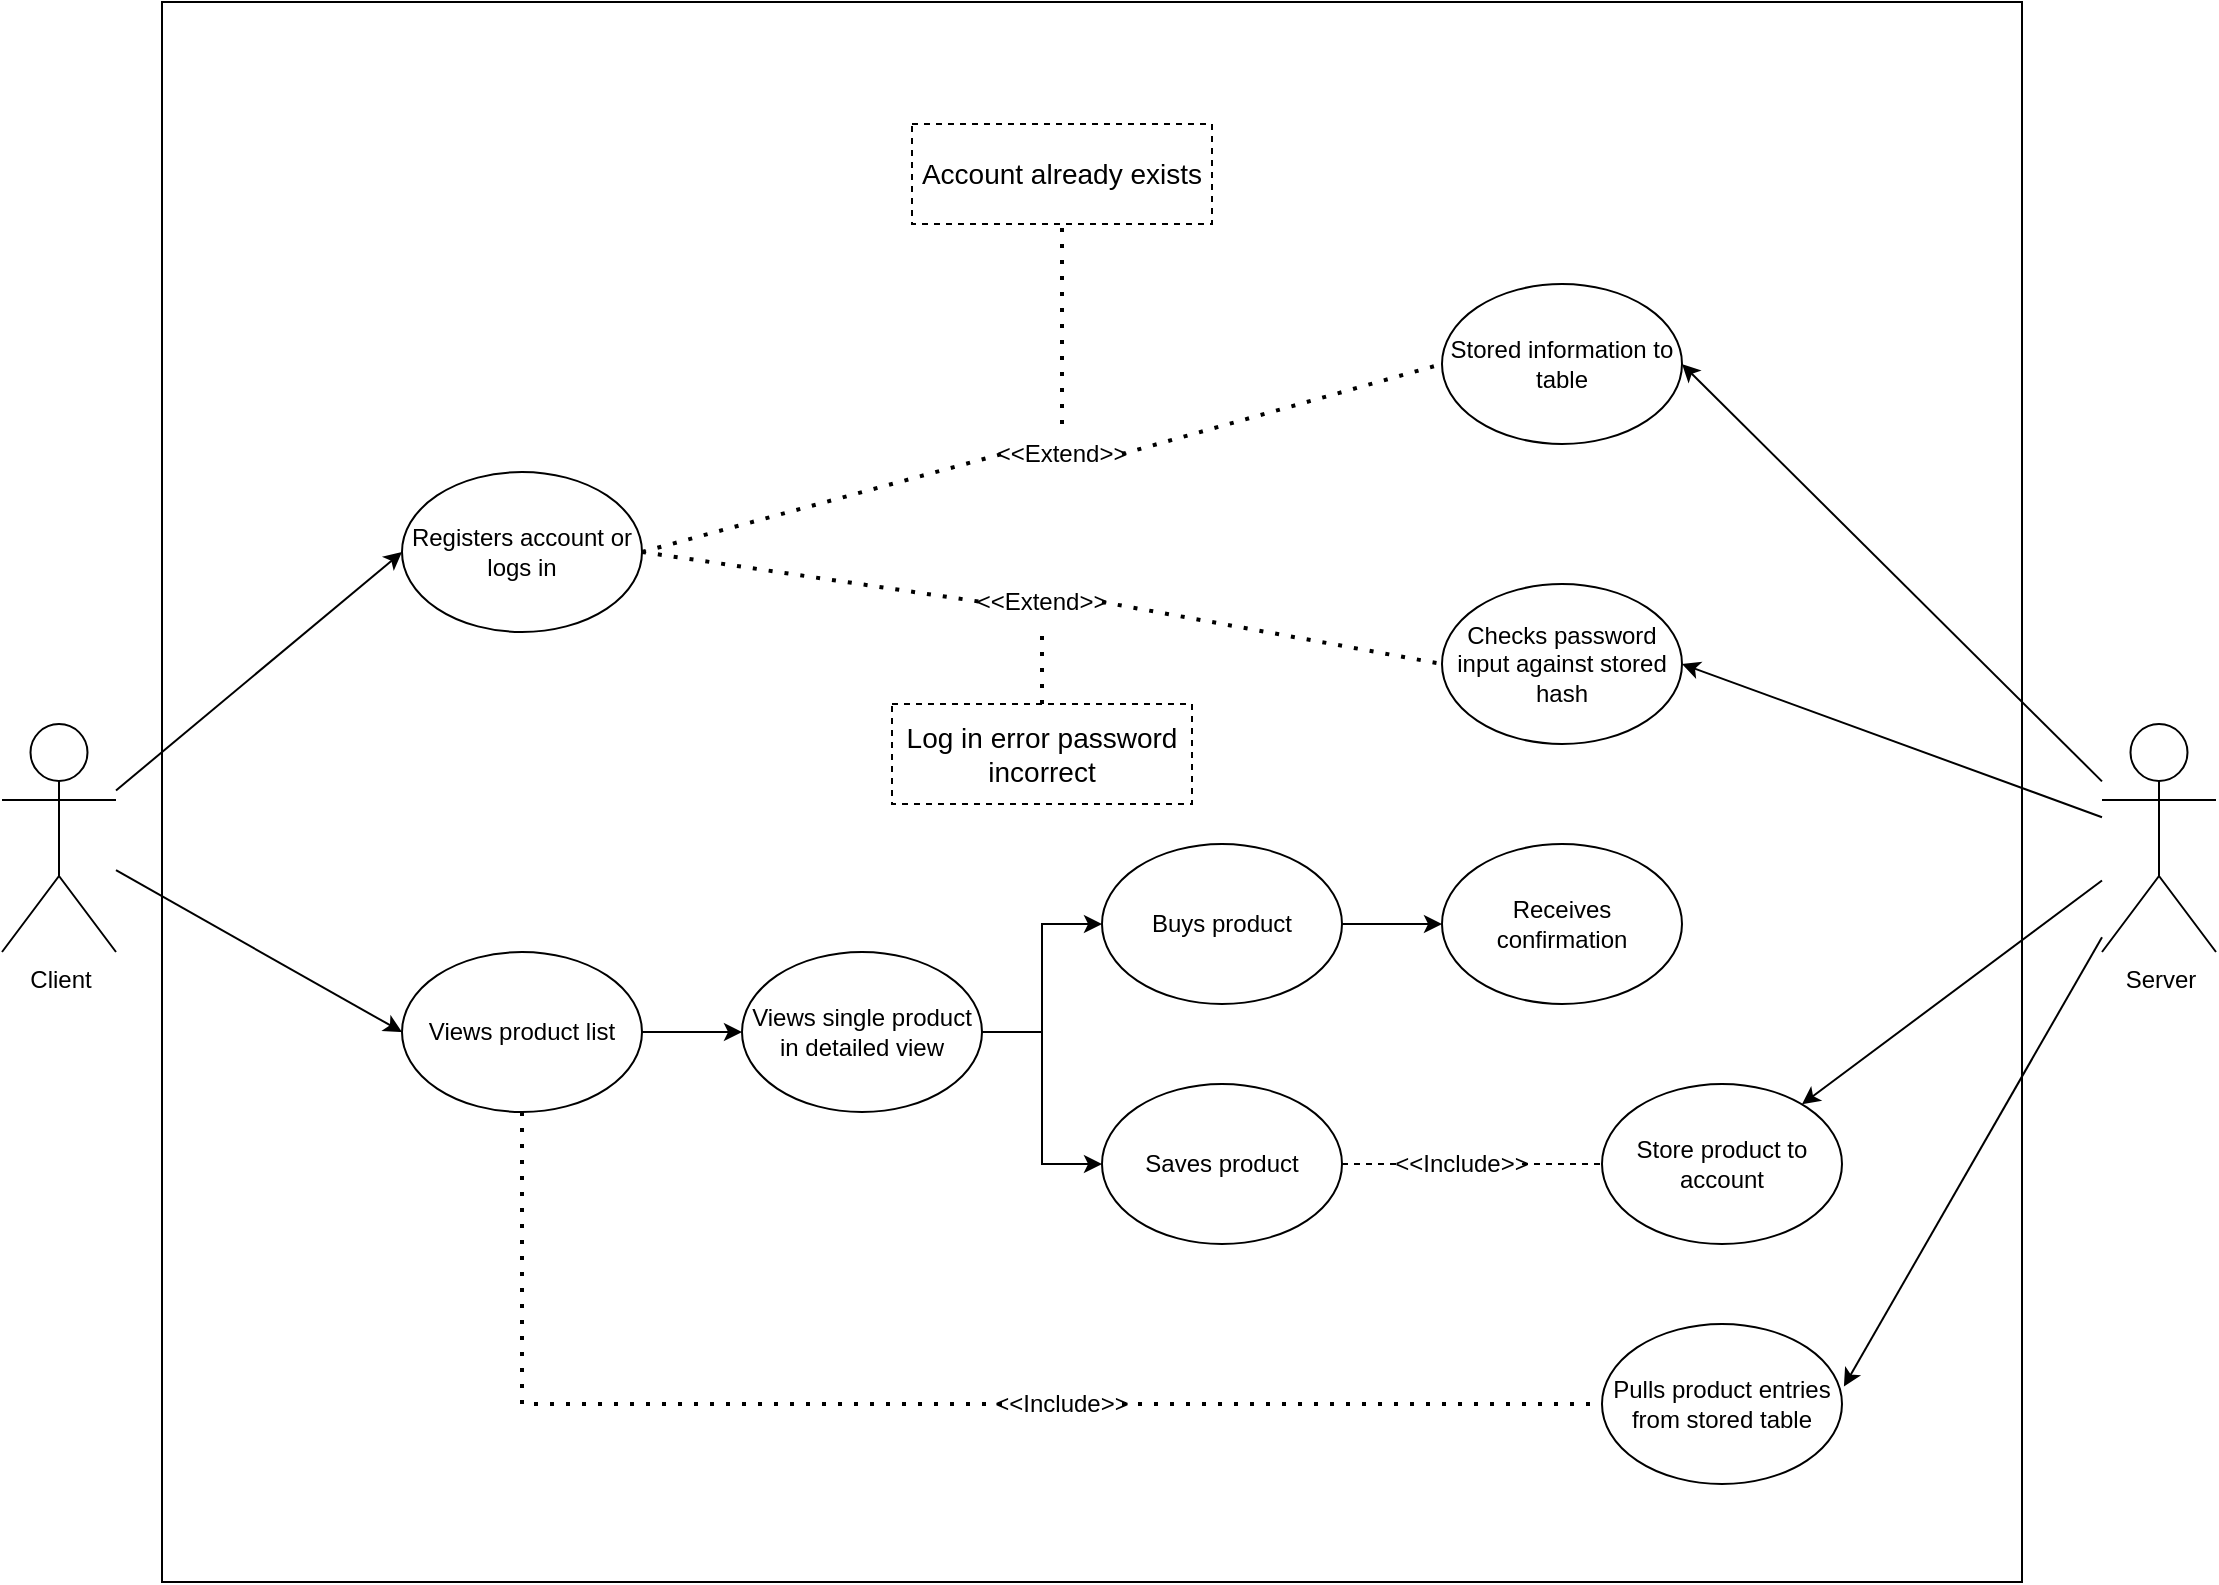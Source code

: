 <mxfile version="20.2.3" type="device"><diagram id="P2Qei2mUDNrxS676Gg84" name="Page-1"><mxGraphModel dx="1598" dy="861" grid="1" gridSize="10" guides="1" tooltips="1" connect="1" arrows="1" fold="1" page="1" pageScale="1" pageWidth="1169" pageHeight="827" math="0" shadow="0"><root><mxCell id="0"/><mxCell id="1" parent="0"/><mxCell id="8libgiJ2uz0hlNOaXOMh-5" value="" style="rounded=0;whiteSpace=wrap;html=1;fillColor=none;shadow=0;" vertex="1" parent="1"><mxGeometry x="120" y="19" width="930" height="790" as="geometry"/></mxCell><mxCell id="8libgiJ2uz0hlNOaXOMh-2" value="Client" style="shape=umlActor;verticalLabelPosition=bottom;verticalAlign=top;html=1;outlineConnect=0;" vertex="1" parent="1"><mxGeometry x="40" y="380" width="57" height="114" as="geometry"/></mxCell><mxCell id="8libgiJ2uz0hlNOaXOMh-9" value="Registers account or logs in" style="ellipse;whiteSpace=wrap;html=1;" vertex="1" parent="1"><mxGeometry x="240" y="254" width="120" height="80" as="geometry"/></mxCell><mxCell id="8libgiJ2uz0hlNOaXOMh-15" style="edgeStyle=orthogonalEdgeStyle;rounded=0;orthogonalLoop=1;jettySize=auto;html=1;entryX=0;entryY=0.5;entryDx=0;entryDy=0;" edge="1" parent="1" source="8libgiJ2uz0hlNOaXOMh-11" target="8libgiJ2uz0hlNOaXOMh-14"><mxGeometry relative="1" as="geometry"/></mxCell><mxCell id="8libgiJ2uz0hlNOaXOMh-11" value="Views product list" style="ellipse;whiteSpace=wrap;html=1;fillColor=none;" vertex="1" parent="1"><mxGeometry x="240" y="494" width="120" height="80" as="geometry"/></mxCell><mxCell id="8libgiJ2uz0hlNOaXOMh-17" style="edgeStyle=orthogonalEdgeStyle;rounded=0;orthogonalLoop=1;jettySize=auto;html=1;" edge="1" parent="1" source="8libgiJ2uz0hlNOaXOMh-14" target="8libgiJ2uz0hlNOaXOMh-16"><mxGeometry relative="1" as="geometry"/></mxCell><mxCell id="8libgiJ2uz0hlNOaXOMh-20" style="edgeStyle=orthogonalEdgeStyle;rounded=0;orthogonalLoop=1;jettySize=auto;html=1;entryX=0;entryY=0.5;entryDx=0;entryDy=0;" edge="1" parent="1" source="8libgiJ2uz0hlNOaXOMh-14" target="8libgiJ2uz0hlNOaXOMh-18"><mxGeometry relative="1" as="geometry"/></mxCell><mxCell id="8libgiJ2uz0hlNOaXOMh-14" value="Views single product in detailed view" style="ellipse;whiteSpace=wrap;html=1;fillColor=none;" vertex="1" parent="1"><mxGeometry x="410" y="494" width="120" height="80" as="geometry"/></mxCell><mxCell id="8libgiJ2uz0hlNOaXOMh-30" style="edgeStyle=orthogonalEdgeStyle;rounded=0;orthogonalLoop=1;jettySize=auto;html=1;" edge="1" parent="1" source="8libgiJ2uz0hlNOaXOMh-16" target="8libgiJ2uz0hlNOaXOMh-29"><mxGeometry relative="1" as="geometry"/></mxCell><mxCell id="8libgiJ2uz0hlNOaXOMh-16" value="Buys product" style="ellipse;whiteSpace=wrap;html=1;fillColor=none;" vertex="1" parent="1"><mxGeometry x="590" y="440" width="120" height="80" as="geometry"/></mxCell><mxCell id="8libgiJ2uz0hlNOaXOMh-18" value="Saves product" style="ellipse;whiteSpace=wrap;html=1;fillColor=none;" vertex="1" parent="1"><mxGeometry x="590" y="560" width="120" height="80" as="geometry"/></mxCell><mxCell id="8libgiJ2uz0hlNOaXOMh-19" value="Server" style="shape=umlActor;verticalLabelPosition=bottom;verticalAlign=top;html=1;outlineConnect=0;" vertex="1" parent="1"><mxGeometry x="1090" y="380" width="57" height="114" as="geometry"/></mxCell><mxCell id="8libgiJ2uz0hlNOaXOMh-22" value="Store product to account" style="ellipse;whiteSpace=wrap;html=1;fillColor=none;" vertex="1" parent="1"><mxGeometry x="840" y="560" width="120" height="80" as="geometry"/></mxCell><mxCell id="8libgiJ2uz0hlNOaXOMh-25" value="" style="endArrow=none;dashed=1;html=1;rounded=0;exitX=1;exitY=0.5;exitDx=0;exitDy=0;entryX=0;entryY=0.5;entryDx=0;entryDy=0;startArrow=none;" edge="1" parent="1" source="8libgiJ2uz0hlNOaXOMh-26" target="8libgiJ2uz0hlNOaXOMh-22"><mxGeometry width="50" height="50" relative="1" as="geometry"><mxPoint x="830" y="660" as="sourcePoint"/><mxPoint x="880" y="610" as="targetPoint"/></mxGeometry></mxCell><mxCell id="8libgiJ2uz0hlNOaXOMh-26" value="&amp;lt;&amp;lt;Include&amp;gt;&amp;gt;" style="text;html=1;strokeColor=none;fillColor=none;align=center;verticalAlign=middle;whiteSpace=wrap;rounded=0;" vertex="1" parent="1"><mxGeometry x="740" y="585" width="60" height="30" as="geometry"/></mxCell><mxCell id="8libgiJ2uz0hlNOaXOMh-27" value="" style="endArrow=none;dashed=1;html=1;rounded=0;exitX=1;exitY=0.5;exitDx=0;exitDy=0;entryX=0;entryY=0.5;entryDx=0;entryDy=0;" edge="1" parent="1" source="8libgiJ2uz0hlNOaXOMh-18" target="8libgiJ2uz0hlNOaXOMh-26"><mxGeometry width="50" height="50" relative="1" as="geometry"><mxPoint x="710" y="600" as="sourcePoint"/><mxPoint x="820" y="600" as="targetPoint"/></mxGeometry></mxCell><mxCell id="8libgiJ2uz0hlNOaXOMh-29" value="Receives confirmation" style="ellipse;whiteSpace=wrap;html=1;fillColor=none;" vertex="1" parent="1"><mxGeometry x="760" y="440" width="120" height="80" as="geometry"/></mxCell><mxCell id="8libgiJ2uz0hlNOaXOMh-32" value="Stored information to table" style="ellipse;whiteSpace=wrap;html=1;fillColor=none;" vertex="1" parent="1"><mxGeometry x="760" y="160" width="120" height="80" as="geometry"/></mxCell><mxCell id="8libgiJ2uz0hlNOaXOMh-33" value="Checks password input against stored hash" style="ellipse;whiteSpace=wrap;html=1;fillColor=none;" vertex="1" parent="1"><mxGeometry x="760" y="310" width="120" height="80" as="geometry"/></mxCell><mxCell id="8libgiJ2uz0hlNOaXOMh-34" value="" style="endArrow=none;dashed=1;html=1;dashPattern=1 3;strokeWidth=2;rounded=0;exitX=1;exitY=0.5;exitDx=0;exitDy=0;entryX=0;entryY=0.5;entryDx=0;entryDy=0;startArrow=none;" edge="1" parent="1" source="8libgiJ2uz0hlNOaXOMh-37" target="8libgiJ2uz0hlNOaXOMh-33"><mxGeometry width="50" height="50" relative="1" as="geometry"><mxPoint x="370" y="380" as="sourcePoint"/><mxPoint x="420" y="330" as="targetPoint"/></mxGeometry></mxCell><mxCell id="8libgiJ2uz0hlNOaXOMh-35" value="" style="endArrow=none;dashed=1;html=1;dashPattern=1 3;strokeWidth=2;rounded=0;exitX=1;exitY=0.5;exitDx=0;exitDy=0;entryX=0;entryY=0.5;entryDx=0;entryDy=0;startArrow=none;" edge="1" parent="1" source="8libgiJ2uz0hlNOaXOMh-54" target="8libgiJ2uz0hlNOaXOMh-32"><mxGeometry width="50" height="50" relative="1" as="geometry"><mxPoint x="370.0" y="304" as="sourcePoint"/><mxPoint x="770" y="360" as="targetPoint"/><Array as="points"/></mxGeometry></mxCell><mxCell id="8libgiJ2uz0hlNOaXOMh-37" value="&amp;lt;&amp;lt;Extend&amp;gt;&amp;gt;" style="text;html=1;strokeColor=none;fillColor=none;align=center;verticalAlign=middle;whiteSpace=wrap;rounded=0;" vertex="1" parent="1"><mxGeometry x="530" y="304" width="60" height="30" as="geometry"/></mxCell><mxCell id="8libgiJ2uz0hlNOaXOMh-38" value="" style="endArrow=none;dashed=1;html=1;dashPattern=1 3;strokeWidth=2;rounded=0;exitX=1;exitY=0.5;exitDx=0;exitDy=0;entryX=0;entryY=0.5;entryDx=0;entryDy=0;" edge="1" parent="1" source="8libgiJ2uz0hlNOaXOMh-9" target="8libgiJ2uz0hlNOaXOMh-37"><mxGeometry width="50" height="50" relative="1" as="geometry"><mxPoint x="360.0" y="294" as="sourcePoint"/><mxPoint x="760" y="350" as="targetPoint"/></mxGeometry></mxCell><mxCell id="8libgiJ2uz0hlNOaXOMh-40" value="" style="endArrow=none;dashed=1;html=1;dashPattern=1 3;strokeWidth=2;rounded=0;entryX=0.5;entryY=1;entryDx=0;entryDy=0;exitX=0.5;exitY=0;exitDx=0;exitDy=0;" edge="1" parent="1" source="8libgiJ2uz0hlNOaXOMh-41" target="8libgiJ2uz0hlNOaXOMh-37"><mxGeometry width="50" height="50" relative="1" as="geometry"><mxPoint x="500" y="400" as="sourcePoint"/><mxPoint x="550" y="350" as="targetPoint"/></mxGeometry></mxCell><mxCell id="8libgiJ2uz0hlNOaXOMh-41" value="&lt;span style=&quot;font-size: 14px;&quot;&gt;Log in error password incorrect&lt;/span&gt;" style="rounded=0;whiteSpace=wrap;html=1;fillColor=none;border 1px dotted black;dashed=1;" vertex="1" parent="1"><mxGeometry x="485" y="370" width="150" height="50" as="geometry"/></mxCell><mxCell id="8libgiJ2uz0hlNOaXOMh-42" value="Pulls product entries from stored table" style="ellipse;whiteSpace=wrap;html=1;fillColor=none;" vertex="1" parent="1"><mxGeometry x="840" y="680" width="120" height="80" as="geometry"/></mxCell><mxCell id="8libgiJ2uz0hlNOaXOMh-48" value="" style="endArrow=none;dashed=1;html=1;dashPattern=1 3;strokeWidth=2;rounded=0;entryX=0.5;entryY=1;entryDx=0;entryDy=0;exitX=0;exitY=0.5;exitDx=0;exitDy=0;startArrow=none;" edge="1" parent="1" source="8libgiJ2uz0hlNOaXOMh-49" target="8libgiJ2uz0hlNOaXOMh-11"><mxGeometry width="50" height="50" relative="1" as="geometry"><mxPoint x="390" y="760" as="sourcePoint"/><mxPoint x="440" y="710" as="targetPoint"/><Array as="points"><mxPoint x="300" y="720"/></Array></mxGeometry></mxCell><mxCell id="8libgiJ2uz0hlNOaXOMh-49" value="&amp;lt;&amp;lt;Include&amp;gt;&amp;gt;" style="text;html=1;strokeColor=none;fillColor=none;align=center;verticalAlign=middle;whiteSpace=wrap;rounded=0;" vertex="1" parent="1"><mxGeometry x="540" y="705" width="60" height="30" as="geometry"/></mxCell><mxCell id="8libgiJ2uz0hlNOaXOMh-52" value="" style="endArrow=none;dashed=1;html=1;dashPattern=1 3;strokeWidth=2;rounded=0;entryX=0;entryY=0.5;entryDx=0;entryDy=0;exitX=1;exitY=0.5;exitDx=0;exitDy=0;" edge="1" parent="1" source="8libgiJ2uz0hlNOaXOMh-49" target="8libgiJ2uz0hlNOaXOMh-42"><mxGeometry width="50" height="50" relative="1" as="geometry"><mxPoint x="530" y="750" as="sourcePoint"/><mxPoint x="580" y="700" as="targetPoint"/></mxGeometry></mxCell><mxCell id="8libgiJ2uz0hlNOaXOMh-54" value="&amp;lt;&amp;lt;Extend&amp;gt;&amp;gt;" style="text;html=1;strokeColor=none;fillColor=none;align=center;verticalAlign=middle;whiteSpace=wrap;rounded=0;" vertex="1" parent="1"><mxGeometry x="540" y="230" width="60" height="30" as="geometry"/></mxCell><mxCell id="8libgiJ2uz0hlNOaXOMh-55" value="" style="endArrow=none;dashed=1;html=1;dashPattern=1 3;strokeWidth=2;rounded=0;exitX=1;exitY=0.5;exitDx=0;exitDy=0;entryX=0;entryY=0.5;entryDx=0;entryDy=0;" edge="1" parent="1" source="8libgiJ2uz0hlNOaXOMh-9" target="8libgiJ2uz0hlNOaXOMh-54"><mxGeometry width="50" height="50" relative="1" as="geometry"><mxPoint x="360" y="294" as="sourcePoint"/><mxPoint x="760" y="200" as="targetPoint"/><Array as="points"/></mxGeometry></mxCell><mxCell id="8libgiJ2uz0hlNOaXOMh-56" value="&lt;span style=&quot;font-size: 14px;&quot;&gt;Account already exists&lt;/span&gt;" style="rounded=0;whiteSpace=wrap;html=1;fillColor=none;border 1px dotted black;dashed=1;" vertex="1" parent="1"><mxGeometry x="495" y="80" width="150" height="50" as="geometry"/></mxCell><mxCell id="8libgiJ2uz0hlNOaXOMh-57" value="" style="endArrow=none;dashed=1;html=1;dashPattern=1 3;strokeWidth=2;rounded=0;entryX=0.5;entryY=1;entryDx=0;entryDy=0;" edge="1" parent="1" source="8libgiJ2uz0hlNOaXOMh-54" target="8libgiJ2uz0hlNOaXOMh-56"><mxGeometry width="50" height="50" relative="1" as="geometry"><mxPoint x="460" y="260" as="sourcePoint"/><mxPoint x="510" y="210" as="targetPoint"/></mxGeometry></mxCell><mxCell id="8libgiJ2uz0hlNOaXOMh-62" value="" style="endArrow=classic;html=1;rounded=0;entryX=0;entryY=0.5;entryDx=0;entryDy=0;" edge="1" parent="1" source="8libgiJ2uz0hlNOaXOMh-2" target="8libgiJ2uz0hlNOaXOMh-9"><mxGeometry width="50" height="50" relative="1" as="geometry"><mxPoint x="100" y="440" as="sourcePoint"/><mxPoint x="210" y="380" as="targetPoint"/></mxGeometry></mxCell><mxCell id="8libgiJ2uz0hlNOaXOMh-63" value="" style="endArrow=classic;html=1;rounded=0;entryX=0;entryY=0.5;entryDx=0;entryDy=0;" edge="1" parent="1" source="8libgiJ2uz0hlNOaXOMh-2" target="8libgiJ2uz0hlNOaXOMh-11"><mxGeometry width="50" height="50" relative="1" as="geometry"><mxPoint x="107" y="423.236" as="sourcePoint"/><mxPoint x="250" y="304" as="targetPoint"/></mxGeometry></mxCell><mxCell id="8libgiJ2uz0hlNOaXOMh-64" value="" style="endArrow=classic;html=1;rounded=0;entryX=1;entryY=0.5;entryDx=0;entryDy=0;" edge="1" parent="1" source="8libgiJ2uz0hlNOaXOMh-19" target="8libgiJ2uz0hlNOaXOMh-32"><mxGeometry width="50" height="50" relative="1" as="geometry"><mxPoint x="1010" y="450" as="sourcePoint"/><mxPoint x="1060" y="400" as="targetPoint"/></mxGeometry></mxCell><mxCell id="8libgiJ2uz0hlNOaXOMh-65" value="" style="endArrow=classic;html=1;rounded=0;entryX=1;entryY=0.5;entryDx=0;entryDy=0;" edge="1" parent="1" source="8libgiJ2uz0hlNOaXOMh-19" target="8libgiJ2uz0hlNOaXOMh-33"><mxGeometry width="50" height="50" relative="1" as="geometry"><mxPoint x="1100" y="418.679" as="sourcePoint"/><mxPoint x="890" y="210" as="targetPoint"/></mxGeometry></mxCell><mxCell id="8libgiJ2uz0hlNOaXOMh-66" value="" style="endArrow=classic;html=1;rounded=0;" edge="1" parent="1" source="8libgiJ2uz0hlNOaXOMh-19" target="8libgiJ2uz0hlNOaXOMh-22"><mxGeometry width="50" height="50" relative="1" as="geometry"><mxPoint x="1100" y="436.604" as="sourcePoint"/><mxPoint x="890" y="360" as="targetPoint"/></mxGeometry></mxCell><mxCell id="8libgiJ2uz0hlNOaXOMh-67" value="" style="endArrow=classic;html=1;rounded=0;entryX=1.008;entryY=0.391;entryDx=0;entryDy=0;entryPerimeter=0;" edge="1" parent="1" source="8libgiJ2uz0hlNOaXOMh-19" target="8libgiJ2uz0hlNOaXOMh-42"><mxGeometry width="50" height="50" relative="1" as="geometry"><mxPoint x="1100" y="468.254" as="sourcePoint"/><mxPoint x="949.947" y="580.154" as="targetPoint"/></mxGeometry></mxCell></root></mxGraphModel></diagram></mxfile>